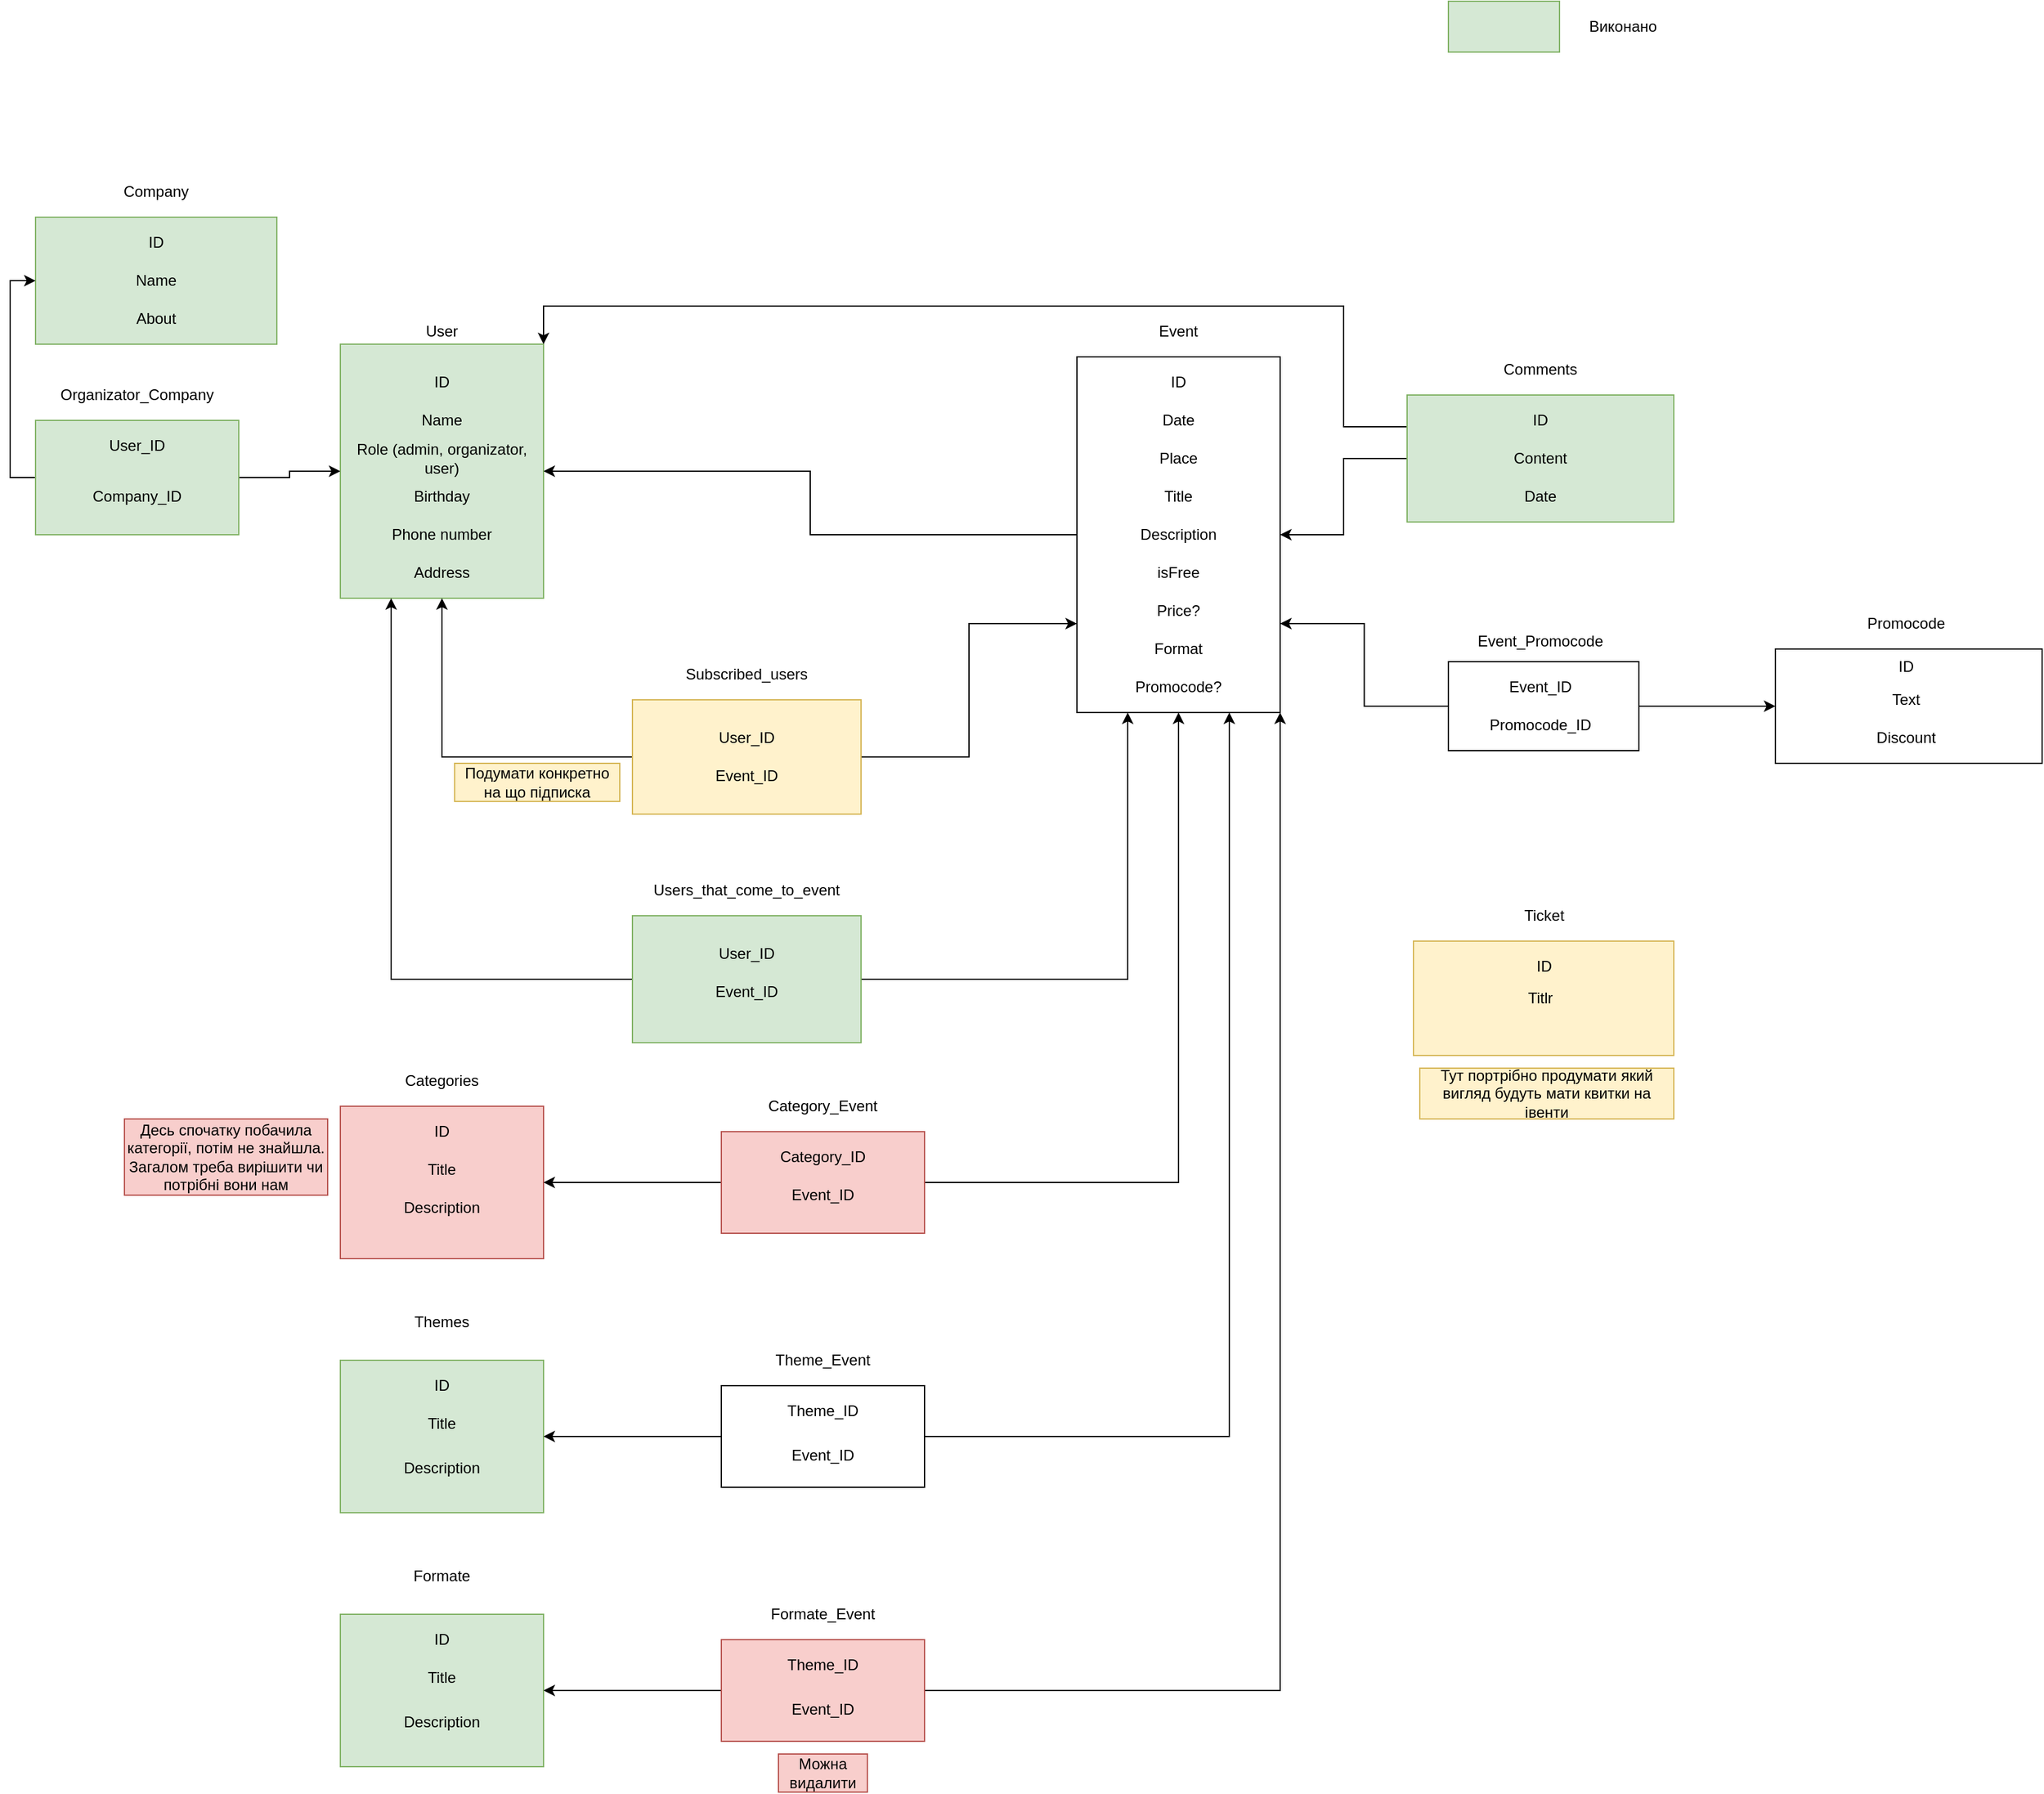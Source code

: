 <mxfile version="13.9.9" type="device"><diagram id="WZS1m6G1uopC5et7jh7P" name="Сторінка-1"><mxGraphModel dx="1707" dy="1814" grid="1" gridSize="10" guides="1" tooltips="1" connect="1" arrows="1" fold="1" page="1" pageScale="1" pageWidth="1169" pageHeight="827" math="0" shadow="0"><root><mxCell id="0"/><mxCell id="1" parent="0"/><mxCell id="OS0tSJ4Hp-Z-cjwjTjHC-1" value="" style="rounded=0;whiteSpace=wrap;html=1;fillColor=#d5e8d4;strokeColor=#82b366;" parent="1" vertex="1"><mxGeometry x="280" y="140" width="160" height="200" as="geometry"/></mxCell><mxCell id="OS0tSJ4Hp-Z-cjwjTjHC-2" value="ID" style="text;html=1;strokeColor=none;fillColor=none;align=center;verticalAlign=middle;whiteSpace=wrap;rounded=0;" parent="1" vertex="1"><mxGeometry x="340" y="160" width="40" height="20" as="geometry"/></mxCell><mxCell id="OS0tSJ4Hp-Z-cjwjTjHC-3" value="Name" style="text;html=1;strokeColor=none;fillColor=none;align=center;verticalAlign=middle;whiteSpace=wrap;rounded=0;" parent="1" vertex="1"><mxGeometry x="340" y="190" width="40" height="20" as="geometry"/></mxCell><mxCell id="OS0tSJ4Hp-Z-cjwjTjHC-4" value="Role (admin, organizator, user)" style="text;html=1;strokeColor=none;fillColor=none;align=center;verticalAlign=middle;whiteSpace=wrap;rounded=0;" parent="1" vertex="1"><mxGeometry x="290" y="220" width="140" height="20" as="geometry"/></mxCell><mxCell id="OS0tSJ4Hp-Z-cjwjTjHC-5" value="Birthday" style="text;html=1;strokeColor=none;fillColor=none;align=center;verticalAlign=middle;whiteSpace=wrap;rounded=0;" parent="1" vertex="1"><mxGeometry x="340" y="250" width="40" height="20" as="geometry"/></mxCell><mxCell id="OS0tSJ4Hp-Z-cjwjTjHC-6" value="Phone number" style="text;html=1;strokeColor=none;fillColor=none;align=center;verticalAlign=middle;whiteSpace=wrap;rounded=0;" parent="1" vertex="1"><mxGeometry x="300" y="280" width="120" height="20" as="geometry"/></mxCell><mxCell id="OS0tSJ4Hp-Z-cjwjTjHC-7" value="Address" style="text;html=1;strokeColor=none;fillColor=none;align=center;verticalAlign=middle;whiteSpace=wrap;rounded=0;" parent="1" vertex="1"><mxGeometry x="330" y="310" width="60" height="20" as="geometry"/></mxCell><mxCell id="OS0tSJ4Hp-Z-cjwjTjHC-35" style="edgeStyle=orthogonalEdgeStyle;rounded=0;orthogonalLoop=1;jettySize=auto;html=1;exitX=0;exitY=0.5;exitDx=0;exitDy=0;entryX=1;entryY=0.5;entryDx=0;entryDy=0;" parent="1" source="OS0tSJ4Hp-Z-cjwjTjHC-8" target="OS0tSJ4Hp-Z-cjwjTjHC-1" edge="1"><mxGeometry relative="1" as="geometry"/></mxCell><mxCell id="OS0tSJ4Hp-Z-cjwjTjHC-8" value="" style="rounded=0;whiteSpace=wrap;html=1;" parent="1" vertex="1"><mxGeometry x="860" y="150" width="160" height="280" as="geometry"/></mxCell><mxCell id="OS0tSJ4Hp-Z-cjwjTjHC-9" value="User" style="text;html=1;strokeColor=none;fillColor=none;align=center;verticalAlign=middle;whiteSpace=wrap;rounded=0;" parent="1" vertex="1"><mxGeometry x="340" y="120" width="40" height="20" as="geometry"/></mxCell><mxCell id="OS0tSJ4Hp-Z-cjwjTjHC-10" value="Event" style="text;html=1;strokeColor=none;fillColor=none;align=center;verticalAlign=middle;whiteSpace=wrap;rounded=0;" parent="1" vertex="1"><mxGeometry x="920" y="120" width="40" height="20" as="geometry"/></mxCell><mxCell id="OS0tSJ4Hp-Z-cjwjTjHC-11" value="ID" style="text;html=1;strokeColor=none;fillColor=none;align=center;verticalAlign=middle;whiteSpace=wrap;rounded=0;" parent="1" vertex="1"><mxGeometry x="920" y="160" width="40" height="20" as="geometry"/></mxCell><mxCell id="OS0tSJ4Hp-Z-cjwjTjHC-12" value="Date" style="text;html=1;strokeColor=none;fillColor=none;align=center;verticalAlign=middle;whiteSpace=wrap;rounded=0;" parent="1" vertex="1"><mxGeometry x="920" y="190" width="40" height="20" as="geometry"/></mxCell><mxCell id="OS0tSJ4Hp-Z-cjwjTjHC-13" value="Place" style="text;html=1;strokeColor=none;fillColor=none;align=center;verticalAlign=middle;whiteSpace=wrap;rounded=0;" parent="1" vertex="1"><mxGeometry x="920" y="220" width="40" height="20" as="geometry"/></mxCell><mxCell id="OS0tSJ4Hp-Z-cjwjTjHC-14" value="Title" style="text;html=1;strokeColor=none;fillColor=none;align=center;verticalAlign=middle;whiteSpace=wrap;rounded=0;" parent="1" vertex="1"><mxGeometry x="920" y="250" width="40" height="20" as="geometry"/></mxCell><mxCell id="OS0tSJ4Hp-Z-cjwjTjHC-15" value="Description" style="text;html=1;strokeColor=none;fillColor=none;align=center;verticalAlign=middle;whiteSpace=wrap;rounded=0;" parent="1" vertex="1"><mxGeometry x="900" y="280" width="80" height="20" as="geometry"/></mxCell><mxCell id="OS0tSJ4Hp-Z-cjwjTjHC-16" value="isFree" style="text;html=1;strokeColor=none;fillColor=none;align=center;verticalAlign=middle;whiteSpace=wrap;rounded=0;" parent="1" vertex="1"><mxGeometry x="920" y="310" width="40" height="20" as="geometry"/></mxCell><mxCell id="OS0tSJ4Hp-Z-cjwjTjHC-17" value="Price?" style="text;html=1;strokeColor=none;fillColor=none;align=center;verticalAlign=middle;whiteSpace=wrap;rounded=0;" parent="1" vertex="1"><mxGeometry x="920" y="340" width="40" height="20" as="geometry"/></mxCell><mxCell id="OS0tSJ4Hp-Z-cjwjTjHC-19" value="Format" style="text;html=1;strokeColor=none;fillColor=none;align=center;verticalAlign=middle;whiteSpace=wrap;rounded=0;" parent="1" vertex="1"><mxGeometry x="920" y="370" width="40" height="20" as="geometry"/></mxCell><mxCell id="OS0tSJ4Hp-Z-cjwjTjHC-21" value="" style="rounded=0;whiteSpace=wrap;html=1;fillColor=#f8cecc;strokeColor=#b85450;" parent="1" vertex="1"><mxGeometry x="280" y="740" width="160" height="120" as="geometry"/></mxCell><mxCell id="OS0tSJ4Hp-Z-cjwjTjHC-22" value="Categories" style="text;html=1;strokeColor=none;fillColor=none;align=center;verticalAlign=middle;whiteSpace=wrap;rounded=0;" parent="1" vertex="1"><mxGeometry x="320" y="710" width="80" height="20" as="geometry"/></mxCell><mxCell id="OS0tSJ4Hp-Z-cjwjTjHC-23" value="ID" style="text;html=1;strokeColor=none;fillColor=none;align=center;verticalAlign=middle;whiteSpace=wrap;rounded=0;" parent="1" vertex="1"><mxGeometry x="340" y="750" width="40" height="20" as="geometry"/></mxCell><mxCell id="OS0tSJ4Hp-Z-cjwjTjHC-24" value="Title" style="text;html=1;strokeColor=none;fillColor=none;align=center;verticalAlign=middle;whiteSpace=wrap;rounded=0;" parent="1" vertex="1"><mxGeometry x="340" y="780" width="40" height="20" as="geometry"/></mxCell><mxCell id="OS0tSJ4Hp-Z-cjwjTjHC-25" value="Description" style="text;html=1;strokeColor=none;fillColor=none;align=center;verticalAlign=middle;whiteSpace=wrap;rounded=0;" parent="1" vertex="1"><mxGeometry x="330" y="810" width="60" height="20" as="geometry"/></mxCell><mxCell id="OS0tSJ4Hp-Z-cjwjTjHC-31" style="edgeStyle=orthogonalEdgeStyle;rounded=0;orthogonalLoop=1;jettySize=auto;html=1;exitX=0;exitY=0.5;exitDx=0;exitDy=0;entryX=1;entryY=0.5;entryDx=0;entryDy=0;" parent="1" source="OS0tSJ4Hp-Z-cjwjTjHC-26" target="OS0tSJ4Hp-Z-cjwjTjHC-21" edge="1"><mxGeometry relative="1" as="geometry"/></mxCell><mxCell id="OS0tSJ4Hp-Z-cjwjTjHC-33" style="edgeStyle=orthogonalEdgeStyle;rounded=0;orthogonalLoop=1;jettySize=auto;html=1;exitX=1;exitY=0.5;exitDx=0;exitDy=0;entryX=0.5;entryY=1;entryDx=0;entryDy=0;" parent="1" source="OS0tSJ4Hp-Z-cjwjTjHC-26" target="OS0tSJ4Hp-Z-cjwjTjHC-8" edge="1"><mxGeometry relative="1" as="geometry"/></mxCell><mxCell id="OS0tSJ4Hp-Z-cjwjTjHC-26" value="" style="rounded=0;whiteSpace=wrap;html=1;fillColor=#f8cecc;strokeColor=#b85450;" parent="1" vertex="1"><mxGeometry x="580" y="760" width="160" height="80" as="geometry"/></mxCell><mxCell id="OS0tSJ4Hp-Z-cjwjTjHC-27" value="Category_Event" style="text;html=1;strokeColor=none;fillColor=none;align=center;verticalAlign=middle;whiteSpace=wrap;rounded=0;" parent="1" vertex="1"><mxGeometry x="610" y="730" width="100" height="20" as="geometry"/></mxCell><mxCell id="OS0tSJ4Hp-Z-cjwjTjHC-28" value="Category_ID" style="text;html=1;strokeColor=none;fillColor=none;align=center;verticalAlign=middle;whiteSpace=wrap;rounded=0;" parent="1" vertex="1"><mxGeometry x="610" y="770" width="100" height="20" as="geometry"/></mxCell><mxCell id="OS0tSJ4Hp-Z-cjwjTjHC-29" value="Event_ID" style="text;html=1;strokeColor=none;fillColor=none;align=center;verticalAlign=middle;whiteSpace=wrap;rounded=0;" parent="1" vertex="1"><mxGeometry x="640" y="800" width="40" height="20" as="geometry"/></mxCell><mxCell id="cXFSalWBy0Cu6Z5-P3cS-1" value="" style="rounded=0;whiteSpace=wrap;html=1;fillColor=#d5e8d4;strokeColor=#82b366;" parent="1" vertex="1"><mxGeometry x="280" y="940" width="160" height="120" as="geometry"/></mxCell><mxCell id="cXFSalWBy0Cu6Z5-P3cS-2" value="Themes" style="text;html=1;strokeColor=none;fillColor=none;align=center;verticalAlign=middle;whiteSpace=wrap;rounded=0;" parent="1" vertex="1"><mxGeometry x="340" y="900" width="40" height="20" as="geometry"/></mxCell><mxCell id="cXFSalWBy0Cu6Z5-P3cS-3" value="ID" style="text;html=1;strokeColor=none;fillColor=none;align=center;verticalAlign=middle;whiteSpace=wrap;rounded=0;" parent="1" vertex="1"><mxGeometry x="340" y="950" width="40" height="20" as="geometry"/></mxCell><mxCell id="cXFSalWBy0Cu6Z5-P3cS-4" value="Title" style="text;html=1;strokeColor=none;fillColor=none;align=center;verticalAlign=middle;whiteSpace=wrap;rounded=0;" parent="1" vertex="1"><mxGeometry x="340" y="980" width="40" height="20" as="geometry"/></mxCell><mxCell id="cXFSalWBy0Cu6Z5-P3cS-5" value="Description" style="text;html=1;strokeColor=none;fillColor=none;align=center;verticalAlign=middle;whiteSpace=wrap;rounded=0;" parent="1" vertex="1"><mxGeometry x="340" y="1015" width="40" height="20" as="geometry"/></mxCell><mxCell id="cXFSalWBy0Cu6Z5-P3cS-10" style="edgeStyle=orthogonalEdgeStyle;rounded=0;orthogonalLoop=1;jettySize=auto;html=1;exitX=0;exitY=0.5;exitDx=0;exitDy=0;entryX=1;entryY=0.5;entryDx=0;entryDy=0;" parent="1" source="cXFSalWBy0Cu6Z5-P3cS-6" target="cXFSalWBy0Cu6Z5-P3cS-1" edge="1"><mxGeometry relative="1" as="geometry"/></mxCell><mxCell id="cXFSalWBy0Cu6Z5-P3cS-26" style="edgeStyle=orthogonalEdgeStyle;rounded=0;orthogonalLoop=1;jettySize=auto;html=1;exitX=1;exitY=0.5;exitDx=0;exitDy=0;entryX=0.75;entryY=1;entryDx=0;entryDy=0;" parent="1" source="cXFSalWBy0Cu6Z5-P3cS-6" target="OS0tSJ4Hp-Z-cjwjTjHC-8" edge="1"><mxGeometry relative="1" as="geometry"/></mxCell><mxCell id="cXFSalWBy0Cu6Z5-P3cS-6" value="" style="rounded=0;whiteSpace=wrap;html=1;" parent="1" vertex="1"><mxGeometry x="580" y="960" width="160" height="80" as="geometry"/></mxCell><mxCell id="cXFSalWBy0Cu6Z5-P3cS-7" value="Theme_Event" style="text;html=1;strokeColor=none;fillColor=none;align=center;verticalAlign=middle;whiteSpace=wrap;rounded=0;" parent="1" vertex="1"><mxGeometry x="640" y="930" width="40" height="20" as="geometry"/></mxCell><mxCell id="cXFSalWBy0Cu6Z5-P3cS-8" value="Theme_ID" style="text;html=1;strokeColor=none;fillColor=none;align=center;verticalAlign=middle;whiteSpace=wrap;rounded=0;" parent="1" vertex="1"><mxGeometry x="640" y="970" width="40" height="20" as="geometry"/></mxCell><mxCell id="cXFSalWBy0Cu6Z5-P3cS-9" value="Event_ID" style="text;html=1;strokeColor=none;fillColor=none;align=center;verticalAlign=middle;whiteSpace=wrap;rounded=0;" parent="1" vertex="1"><mxGeometry x="640" y="1005" width="40" height="20" as="geometry"/></mxCell><mxCell id="cXFSalWBy0Cu6Z5-P3cS-17" style="edgeStyle=orthogonalEdgeStyle;rounded=0;orthogonalLoop=1;jettySize=auto;html=1;exitX=1;exitY=0.5;exitDx=0;exitDy=0;entryX=0;entryY=0.75;entryDx=0;entryDy=0;" parent="1" source="cXFSalWBy0Cu6Z5-P3cS-12" target="OS0tSJ4Hp-Z-cjwjTjHC-8" edge="1"><mxGeometry relative="1" as="geometry"/></mxCell><mxCell id="cXFSalWBy0Cu6Z5-P3cS-18" style="edgeStyle=orthogonalEdgeStyle;rounded=0;orthogonalLoop=1;jettySize=auto;html=1;exitX=0;exitY=0.5;exitDx=0;exitDy=0;entryX=0.5;entryY=1;entryDx=0;entryDy=0;" parent="1" source="cXFSalWBy0Cu6Z5-P3cS-12" target="OS0tSJ4Hp-Z-cjwjTjHC-1" edge="1"><mxGeometry relative="1" as="geometry"/></mxCell><mxCell id="cXFSalWBy0Cu6Z5-P3cS-12" value="" style="rounded=0;whiteSpace=wrap;html=1;fillColor=#fff2cc;strokeColor=#d6b656;" parent="1" vertex="1"><mxGeometry x="510" y="420" width="180" height="90" as="geometry"/></mxCell><mxCell id="cXFSalWBy0Cu6Z5-P3cS-13" value="Subscribed_users" style="text;html=1;strokeColor=none;fillColor=none;align=center;verticalAlign=middle;whiteSpace=wrap;rounded=0;" parent="1" vertex="1"><mxGeometry x="580" y="390" width="40" height="20" as="geometry"/></mxCell><mxCell id="cXFSalWBy0Cu6Z5-P3cS-14" value="User_ID" style="text;html=1;strokeColor=none;fillColor=none;align=center;verticalAlign=middle;whiteSpace=wrap;rounded=0;" parent="1" vertex="1"><mxGeometry x="580" y="440" width="40" height="20" as="geometry"/></mxCell><mxCell id="cXFSalWBy0Cu6Z5-P3cS-15" value="Event_ID" style="text;html=1;strokeColor=none;fillColor=none;align=center;verticalAlign=middle;whiteSpace=wrap;rounded=0;" parent="1" vertex="1"><mxGeometry x="580" y="470" width="40" height="20" as="geometry"/></mxCell><mxCell id="cXFSalWBy0Cu6Z5-P3cS-16" style="edgeStyle=orthogonalEdgeStyle;rounded=0;orthogonalLoop=1;jettySize=auto;html=1;exitX=0.5;exitY=1;exitDx=0;exitDy=0;" parent="1" source="cXFSalWBy0Cu6Z5-P3cS-12" target="cXFSalWBy0Cu6Z5-P3cS-12" edge="1"><mxGeometry relative="1" as="geometry"/></mxCell><mxCell id="cXFSalWBy0Cu6Z5-P3cS-24" style="edgeStyle=orthogonalEdgeStyle;rounded=0;orthogonalLoop=1;jettySize=auto;html=1;exitX=0;exitY=0.5;exitDx=0;exitDy=0;entryX=0.25;entryY=1;entryDx=0;entryDy=0;" parent="1" source="cXFSalWBy0Cu6Z5-P3cS-19" target="OS0tSJ4Hp-Z-cjwjTjHC-1" edge="1"><mxGeometry relative="1" as="geometry"/></mxCell><mxCell id="cXFSalWBy0Cu6Z5-P3cS-25" style="edgeStyle=orthogonalEdgeStyle;rounded=0;orthogonalLoop=1;jettySize=auto;html=1;exitX=1;exitY=0.5;exitDx=0;exitDy=0;entryX=0.25;entryY=1;entryDx=0;entryDy=0;" parent="1" source="cXFSalWBy0Cu6Z5-P3cS-19" target="OS0tSJ4Hp-Z-cjwjTjHC-8" edge="1"><mxGeometry relative="1" as="geometry"/></mxCell><mxCell id="cXFSalWBy0Cu6Z5-P3cS-19" value="" style="rounded=0;whiteSpace=wrap;html=1;fillColor=#d5e8d4;strokeColor=#82b366;" parent="1" vertex="1"><mxGeometry x="510" y="590" width="180" height="100" as="geometry"/></mxCell><mxCell id="cXFSalWBy0Cu6Z5-P3cS-20" value="Users_that_come_to_event" style="text;html=1;strokeColor=none;fillColor=none;align=center;verticalAlign=middle;whiteSpace=wrap;rounded=0;" parent="1" vertex="1"><mxGeometry x="550" y="560" width="100" height="20" as="geometry"/></mxCell><mxCell id="cXFSalWBy0Cu6Z5-P3cS-21" value="User_ID" style="text;html=1;strokeColor=none;fillColor=none;align=center;verticalAlign=middle;whiteSpace=wrap;rounded=0;" parent="1" vertex="1"><mxGeometry x="580" y="610" width="40" height="20" as="geometry"/></mxCell><mxCell id="cXFSalWBy0Cu6Z5-P3cS-22" value="Event_ID" style="text;html=1;strokeColor=none;fillColor=none;align=center;verticalAlign=middle;whiteSpace=wrap;rounded=0;" parent="1" vertex="1"><mxGeometry x="580" y="640" width="40" height="20" as="geometry"/></mxCell><mxCell id="cXFSalWBy0Cu6Z5-P3cS-32" style="edgeStyle=orthogonalEdgeStyle;rounded=0;orthogonalLoop=1;jettySize=auto;html=1;exitX=0;exitY=0.25;exitDx=0;exitDy=0;entryX=1;entryY=0;entryDx=0;entryDy=0;" parent="1" source="cXFSalWBy0Cu6Z5-P3cS-27" target="OS0tSJ4Hp-Z-cjwjTjHC-1" edge="1"><mxGeometry relative="1" as="geometry"><Array as="points"><mxPoint x="1070" y="205"/><mxPoint x="1070" y="110"/><mxPoint x="440" y="110"/></Array></mxGeometry></mxCell><mxCell id="cXFSalWBy0Cu6Z5-P3cS-33" style="edgeStyle=orthogonalEdgeStyle;rounded=0;orthogonalLoop=1;jettySize=auto;html=1;exitX=0;exitY=0.5;exitDx=0;exitDy=0;entryX=1;entryY=0.5;entryDx=0;entryDy=0;" parent="1" source="cXFSalWBy0Cu6Z5-P3cS-27" target="OS0tSJ4Hp-Z-cjwjTjHC-8" edge="1"><mxGeometry relative="1" as="geometry"/></mxCell><mxCell id="cXFSalWBy0Cu6Z5-P3cS-27" value="" style="rounded=0;whiteSpace=wrap;html=1;fillColor=#d5e8d4;strokeColor=#82b366;" parent="1" vertex="1"><mxGeometry x="1120" y="180" width="210" height="100" as="geometry"/></mxCell><mxCell id="cXFSalWBy0Cu6Z5-P3cS-28" value="Comments" style="text;html=1;strokeColor=none;fillColor=none;align=center;verticalAlign=middle;whiteSpace=wrap;rounded=0;" parent="1" vertex="1"><mxGeometry x="1205" y="150" width="40" height="20" as="geometry"/></mxCell><mxCell id="cXFSalWBy0Cu6Z5-P3cS-29" value="ID" style="text;html=1;strokeColor=none;fillColor=none;align=center;verticalAlign=middle;whiteSpace=wrap;rounded=0;" parent="1" vertex="1"><mxGeometry x="1205" y="190" width="40" height="20" as="geometry"/></mxCell><mxCell id="cXFSalWBy0Cu6Z5-P3cS-30" value="Content" style="text;html=1;strokeColor=none;fillColor=none;align=center;verticalAlign=middle;whiteSpace=wrap;rounded=0;" parent="1" vertex="1"><mxGeometry x="1205" y="220" width="40" height="20" as="geometry"/></mxCell><mxCell id="cXFSalWBy0Cu6Z5-P3cS-31" value="Date" style="text;html=1;strokeColor=none;fillColor=none;align=center;verticalAlign=middle;whiteSpace=wrap;rounded=0;" parent="1" vertex="1"><mxGeometry x="1205" y="250" width="40" height="20" as="geometry"/></mxCell><mxCell id="cXFSalWBy0Cu6Z5-P3cS-34" value="Promocode?" style="text;html=1;strokeColor=none;fillColor=none;align=center;verticalAlign=middle;whiteSpace=wrap;rounded=0;" parent="1" vertex="1"><mxGeometry x="920" y="400" width="40" height="20" as="geometry"/></mxCell><mxCell id="cXFSalWBy0Cu6Z5-P3cS-35" value="" style="rounded=0;whiteSpace=wrap;html=1;fillColor=#d5e8d4;strokeColor=#82b366;" parent="1" vertex="1"><mxGeometry x="40" y="40" width="190" height="100" as="geometry"/></mxCell><mxCell id="cXFSalWBy0Cu6Z5-P3cS-36" value="Company" style="text;html=1;strokeColor=none;fillColor=none;align=center;verticalAlign=middle;whiteSpace=wrap;rounded=0;" parent="1" vertex="1"><mxGeometry x="115" y="10" width="40" height="20" as="geometry"/></mxCell><mxCell id="cXFSalWBy0Cu6Z5-P3cS-37" value="Name" style="text;html=1;strokeColor=none;fillColor=none;align=center;verticalAlign=middle;whiteSpace=wrap;rounded=0;" parent="1" vertex="1"><mxGeometry x="115" y="80" width="40" height="20" as="geometry"/></mxCell><mxCell id="cXFSalWBy0Cu6Z5-P3cS-38" value="ID" style="text;html=1;strokeColor=none;fillColor=none;align=center;verticalAlign=middle;whiteSpace=wrap;rounded=0;" parent="1" vertex="1"><mxGeometry x="115" y="50" width="40" height="20" as="geometry"/></mxCell><mxCell id="cXFSalWBy0Cu6Z5-P3cS-39" value="About" style="text;html=1;strokeColor=none;fillColor=none;align=center;verticalAlign=middle;whiteSpace=wrap;rounded=0;" parent="1" vertex="1"><mxGeometry x="115" y="110" width="40" height="20" as="geometry"/></mxCell><mxCell id="cXFSalWBy0Cu6Z5-P3cS-44" style="edgeStyle=orthogonalEdgeStyle;rounded=0;orthogonalLoop=1;jettySize=auto;html=1;exitX=0;exitY=0.5;exitDx=0;exitDy=0;entryX=0;entryY=0.5;entryDx=0;entryDy=0;" parent="1" source="cXFSalWBy0Cu6Z5-P3cS-40" target="cXFSalWBy0Cu6Z5-P3cS-35" edge="1"><mxGeometry relative="1" as="geometry"/></mxCell><mxCell id="cXFSalWBy0Cu6Z5-P3cS-45" style="edgeStyle=orthogonalEdgeStyle;rounded=0;orthogonalLoop=1;jettySize=auto;html=1;exitX=1;exitY=0.5;exitDx=0;exitDy=0;entryX=0;entryY=0.5;entryDx=0;entryDy=0;" parent="1" source="cXFSalWBy0Cu6Z5-P3cS-40" target="OS0tSJ4Hp-Z-cjwjTjHC-1" edge="1"><mxGeometry relative="1" as="geometry"/></mxCell><mxCell id="cXFSalWBy0Cu6Z5-P3cS-40" value="" style="rounded=0;whiteSpace=wrap;html=1;fillColor=#d5e8d4;strokeColor=#82b366;" parent="1" vertex="1"><mxGeometry x="40" y="200" width="160" height="90" as="geometry"/></mxCell><mxCell id="cXFSalWBy0Cu6Z5-P3cS-41" value="Organizator_Company" style="text;html=1;strokeColor=none;fillColor=none;align=center;verticalAlign=middle;whiteSpace=wrap;rounded=0;" parent="1" vertex="1"><mxGeometry x="100" y="170" width="40" height="20" as="geometry"/></mxCell><mxCell id="cXFSalWBy0Cu6Z5-P3cS-42" value="User_ID" style="text;html=1;strokeColor=none;fillColor=none;align=center;verticalAlign=middle;whiteSpace=wrap;rounded=0;" parent="1" vertex="1"><mxGeometry x="100" y="210" width="40" height="20" as="geometry"/></mxCell><mxCell id="cXFSalWBy0Cu6Z5-P3cS-43" value="Company_ID" style="text;html=1;strokeColor=none;fillColor=none;align=center;verticalAlign=middle;whiteSpace=wrap;rounded=0;" parent="1" vertex="1"><mxGeometry x="100" y="250" width="40" height="20" as="geometry"/></mxCell><mxCell id="cXFSalWBy0Cu6Z5-P3cS-46" value="" style="rounded=0;whiteSpace=wrap;html=1;fillColor=#fff2cc;strokeColor=#d6b656;" parent="1" vertex="1"><mxGeometry x="1125" y="610" width="205" height="90" as="geometry"/></mxCell><mxCell id="cXFSalWBy0Cu6Z5-P3cS-47" value="Ticket" style="text;html=1;strokeColor=none;fillColor=none;align=center;verticalAlign=middle;whiteSpace=wrap;rounded=0;" parent="1" vertex="1"><mxGeometry x="1207.5" y="580" width="40" height="20" as="geometry"/></mxCell><mxCell id="cXFSalWBy0Cu6Z5-P3cS-48" value="ID" style="text;html=1;strokeColor=none;fillColor=none;align=center;verticalAlign=middle;whiteSpace=wrap;rounded=0;" parent="1" vertex="1"><mxGeometry x="1207.5" y="620" width="40" height="20" as="geometry"/></mxCell><mxCell id="cXFSalWBy0Cu6Z5-P3cS-49" value="Titlr" style="text;html=1;strokeColor=none;fillColor=none;align=center;verticalAlign=middle;whiteSpace=wrap;rounded=0;" parent="1" vertex="1"><mxGeometry x="1205" y="645" width="40" height="20" as="geometry"/></mxCell><mxCell id="O_3V8i-fQvJe5Jrom_5b-1" value="" style="rounded=0;whiteSpace=wrap;html=1;fillColor=#d5e8d4;strokeColor=#82b366;" parent="1" vertex="1"><mxGeometry x="280" y="1140" width="160" height="120" as="geometry"/></mxCell><mxCell id="O_3V8i-fQvJe5Jrom_5b-2" value="Formate" style="text;html=1;strokeColor=none;fillColor=none;align=center;verticalAlign=middle;whiteSpace=wrap;rounded=0;" parent="1" vertex="1"><mxGeometry x="340" y="1100" width="40" height="20" as="geometry"/></mxCell><mxCell id="O_3V8i-fQvJe5Jrom_5b-3" value="ID" style="text;html=1;strokeColor=none;fillColor=none;align=center;verticalAlign=middle;whiteSpace=wrap;rounded=0;" parent="1" vertex="1"><mxGeometry x="340" y="1150" width="40" height="20" as="geometry"/></mxCell><mxCell id="O_3V8i-fQvJe5Jrom_5b-4" value="Title" style="text;html=1;strokeColor=none;fillColor=none;align=center;verticalAlign=middle;whiteSpace=wrap;rounded=0;" parent="1" vertex="1"><mxGeometry x="340" y="1180" width="40" height="20" as="geometry"/></mxCell><mxCell id="O_3V8i-fQvJe5Jrom_5b-5" value="Description" style="text;html=1;strokeColor=none;fillColor=none;align=center;verticalAlign=middle;whiteSpace=wrap;rounded=0;" parent="1" vertex="1"><mxGeometry x="340" y="1215" width="40" height="20" as="geometry"/></mxCell><mxCell id="O_3V8i-fQvJe5Jrom_5b-6" style="edgeStyle=orthogonalEdgeStyle;rounded=0;orthogonalLoop=1;jettySize=auto;html=1;exitX=0;exitY=0.5;exitDx=0;exitDy=0;entryX=1;entryY=0.5;entryDx=0;entryDy=0;" parent="1" source="O_3V8i-fQvJe5Jrom_5b-7" target="O_3V8i-fQvJe5Jrom_5b-1" edge="1"><mxGeometry relative="1" as="geometry"/></mxCell><mxCell id="O_3V8i-fQvJe5Jrom_5b-11" style="edgeStyle=orthogonalEdgeStyle;rounded=0;orthogonalLoop=1;jettySize=auto;html=1;exitX=1;exitY=0.5;exitDx=0;exitDy=0;entryX=1;entryY=1;entryDx=0;entryDy=0;" parent="1" source="O_3V8i-fQvJe5Jrom_5b-7" target="OS0tSJ4Hp-Z-cjwjTjHC-8" edge="1"><mxGeometry relative="1" as="geometry"/></mxCell><mxCell id="O_3V8i-fQvJe5Jrom_5b-7" value="" style="rounded=0;whiteSpace=wrap;html=1;fillColor=#f8cecc;strokeColor=#b85450;" parent="1" vertex="1"><mxGeometry x="580" y="1160" width="160" height="80" as="geometry"/></mxCell><mxCell id="O_3V8i-fQvJe5Jrom_5b-8" value="Formate_Event" style="text;html=1;strokeColor=none;fillColor=none;align=center;verticalAlign=middle;whiteSpace=wrap;rounded=0;" parent="1" vertex="1"><mxGeometry x="640" y="1130" width="40" height="20" as="geometry"/></mxCell><mxCell id="O_3V8i-fQvJe5Jrom_5b-9" value="Theme_ID" style="text;html=1;strokeColor=none;fillColor=none;align=center;verticalAlign=middle;whiteSpace=wrap;rounded=0;" parent="1" vertex="1"><mxGeometry x="640" y="1170" width="40" height="20" as="geometry"/></mxCell><mxCell id="O_3V8i-fQvJe5Jrom_5b-10" value="Event_ID" style="text;html=1;strokeColor=none;fillColor=none;align=center;verticalAlign=middle;whiteSpace=wrap;rounded=0;" parent="1" vertex="1"><mxGeometry x="640" y="1205" width="40" height="20" as="geometry"/></mxCell><mxCell id="O_3V8i-fQvJe5Jrom_5b-12" value="" style="rounded=0;whiteSpace=wrap;html=1;" parent="1" vertex="1"><mxGeometry x="1410" y="380" width="210" height="90" as="geometry"/></mxCell><mxCell id="O_3V8i-fQvJe5Jrom_5b-13" value="Promocode" style="text;html=1;strokeColor=none;fillColor=none;align=center;verticalAlign=middle;whiteSpace=wrap;rounded=0;" parent="1" vertex="1"><mxGeometry x="1492.5" y="350" width="40" height="20" as="geometry"/></mxCell><mxCell id="O_3V8i-fQvJe5Jrom_5b-14" value="ID" style="text;html=1;strokeColor=none;fillColor=none;align=center;verticalAlign=middle;whiteSpace=wrap;rounded=0;" parent="1" vertex="1"><mxGeometry x="1492.5" y="384" width="40" height="20" as="geometry"/></mxCell><mxCell id="O_3V8i-fQvJe5Jrom_5b-15" value="Text" style="text;html=1;strokeColor=none;fillColor=none;align=center;verticalAlign=middle;whiteSpace=wrap;rounded=0;" parent="1" vertex="1"><mxGeometry x="1492.5" y="410" width="40" height="20" as="geometry"/></mxCell><mxCell id="O_3V8i-fQvJe5Jrom_5b-16" value="Discount" style="text;html=1;strokeColor=none;fillColor=none;align=center;verticalAlign=middle;whiteSpace=wrap;rounded=0;" parent="1" vertex="1"><mxGeometry x="1492.5" y="440" width="40" height="20" as="geometry"/></mxCell><mxCell id="O_3V8i-fQvJe5Jrom_5b-22" style="edgeStyle=orthogonalEdgeStyle;rounded=0;orthogonalLoop=1;jettySize=auto;html=1;exitX=1;exitY=0.5;exitDx=0;exitDy=0;entryX=0;entryY=0.5;entryDx=0;entryDy=0;" parent="1" source="O_3V8i-fQvJe5Jrom_5b-17" target="O_3V8i-fQvJe5Jrom_5b-12" edge="1"><mxGeometry relative="1" as="geometry"/></mxCell><mxCell id="O_3V8i-fQvJe5Jrom_5b-23" style="edgeStyle=orthogonalEdgeStyle;rounded=0;orthogonalLoop=1;jettySize=auto;html=1;exitX=0;exitY=0.5;exitDx=0;exitDy=0;entryX=1;entryY=0.75;entryDx=0;entryDy=0;" parent="1" source="O_3V8i-fQvJe5Jrom_5b-17" target="OS0tSJ4Hp-Z-cjwjTjHC-8" edge="1"><mxGeometry relative="1" as="geometry"/></mxCell><mxCell id="O_3V8i-fQvJe5Jrom_5b-17" value="" style="rounded=0;whiteSpace=wrap;html=1;" parent="1" vertex="1"><mxGeometry x="1152.5" y="390" width="150" height="70" as="geometry"/></mxCell><mxCell id="O_3V8i-fQvJe5Jrom_5b-18" value="Event_Promocode" style="text;html=1;strokeColor=none;fillColor=none;align=center;verticalAlign=middle;whiteSpace=wrap;rounded=0;" parent="1" vertex="1"><mxGeometry x="1205" y="364" width="40" height="20" as="geometry"/></mxCell><mxCell id="O_3V8i-fQvJe5Jrom_5b-19" value="Event_ID" style="text;html=1;strokeColor=none;fillColor=none;align=center;verticalAlign=middle;whiteSpace=wrap;rounded=0;" parent="1" vertex="1"><mxGeometry x="1205" y="400" width="40" height="20" as="geometry"/></mxCell><mxCell id="O_3V8i-fQvJe5Jrom_5b-20" value="Promocode_ID" style="text;html=1;strokeColor=none;fillColor=none;align=center;verticalAlign=middle;whiteSpace=wrap;rounded=0;" parent="1" vertex="1"><mxGeometry x="1205" y="430" width="40" height="20" as="geometry"/></mxCell><mxCell id="O_3V8i-fQvJe5Jrom_5b-24" value="Тут портрібно продумати який вигляд будуть мати квитки на івенти" style="text;html=1;strokeColor=#d6b656;fillColor=#fff2cc;align=center;verticalAlign=middle;whiteSpace=wrap;rounded=0;" parent="1" vertex="1"><mxGeometry x="1130" y="710" width="200" height="40" as="geometry"/></mxCell><mxCell id="O_3V8i-fQvJe5Jrom_5b-25" value="Десь спочатку побачила категорії, потім не знайшла. Загалом треба вирішити чи потрібні вони нам" style="text;html=1;strokeColor=#b85450;fillColor=#f8cecc;align=center;verticalAlign=middle;whiteSpace=wrap;rounded=0;" parent="1" vertex="1"><mxGeometry x="110" y="750" width="160" height="60" as="geometry"/></mxCell><mxCell id="h81Oov-ecTKOQBQOAG0q-1" value="Подумати конкретно на що підписка" style="text;html=1;strokeColor=#d6b656;fillColor=#fff2cc;align=center;verticalAlign=middle;whiteSpace=wrap;rounded=0;" parent="1" vertex="1"><mxGeometry x="370" y="470" width="130" height="30" as="geometry"/></mxCell><mxCell id="SRcmHGdZlKXbRLC7QoSZ-1" value="" style="rounded=0;whiteSpace=wrap;html=1;fillColor=#d5e8d4;strokeColor=#82b366;" vertex="1" parent="1"><mxGeometry x="1152.5" y="-130" width="87.5" height="40" as="geometry"/></mxCell><mxCell id="SRcmHGdZlKXbRLC7QoSZ-2" value="Виконано" style="text;html=1;strokeColor=none;fillColor=none;align=center;verticalAlign=middle;whiteSpace=wrap;rounded=0;" vertex="1" parent="1"><mxGeometry x="1270" y="-120" width="40" height="20" as="geometry"/></mxCell><mxCell id="SRcmHGdZlKXbRLC7QoSZ-3" value="Можна видалити" style="text;html=1;strokeColor=#b85450;fillColor=#f8cecc;align=center;verticalAlign=middle;whiteSpace=wrap;rounded=0;" vertex="1" parent="1"><mxGeometry x="625" y="1250" width="70" height="30" as="geometry"/></mxCell></root></mxGraphModel></diagram></mxfile>